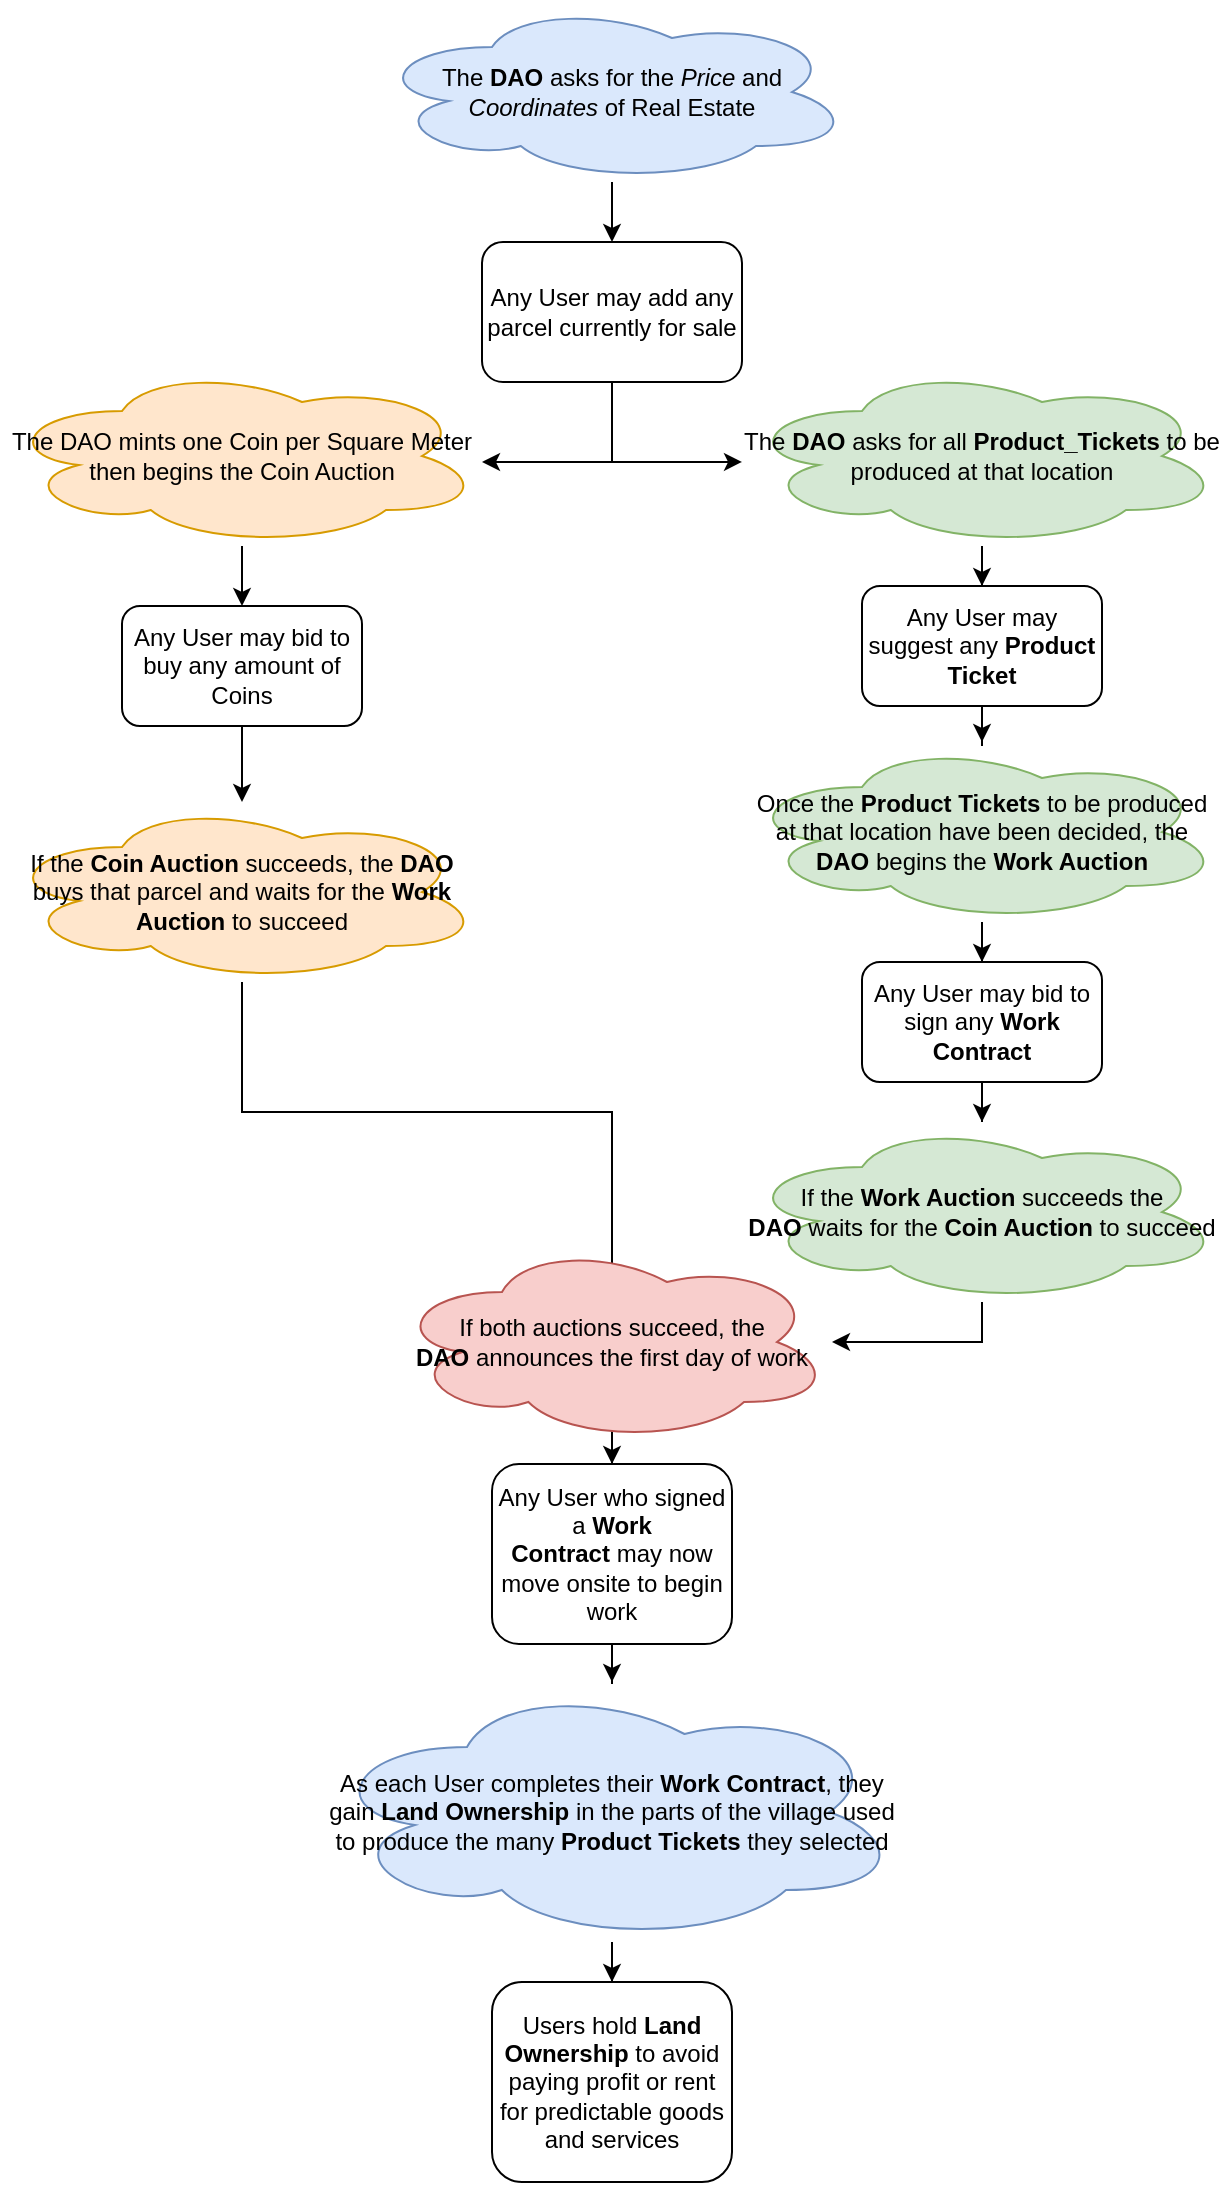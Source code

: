 <mxfile version="21.6.8" type="github">
  <diagram name="Page-1" id="PaV3deoSzFAJCQ9NxTDs">
    <mxGraphModel dx="1222" dy="840" grid="1" gridSize="10" guides="1" tooltips="1" connect="1" arrows="1" fold="1" page="1" pageScale="1" pageWidth="850" pageHeight="1100" math="0" shadow="0">
      <root>
        <mxCell id="0" />
        <mxCell id="1" parent="0" />
        <mxCell id="DCpEQhKYorIqewdbWWzU-35" style="edgeStyle=orthogonalEdgeStyle;rounded=0;orthogonalLoop=1;jettySize=auto;html=1;entryX=1;entryY=0.533;entryDx=0;entryDy=0;entryPerimeter=0;" edge="1" parent="1" source="DCpEQhKYorIqewdbWWzU-1" target="DCpEQhKYorIqewdbWWzU-4">
          <mxGeometry relative="1" as="geometry" />
        </mxCell>
        <mxCell id="DCpEQhKYorIqewdbWWzU-36" style="edgeStyle=orthogonalEdgeStyle;rounded=0;orthogonalLoop=1;jettySize=auto;html=1;entryX=0;entryY=0.533;entryDx=0;entryDy=0;entryPerimeter=0;" edge="1" parent="1" source="DCpEQhKYorIqewdbWWzU-1" target="DCpEQhKYorIqewdbWWzU-20">
          <mxGeometry relative="1" as="geometry" />
        </mxCell>
        <mxCell id="DCpEQhKYorIqewdbWWzU-1" value="Any User may add any parcel currently for sale" style="rounded=1;whiteSpace=wrap;html=1;" vertex="1" parent="1">
          <mxGeometry x="310" y="130" width="130" height="70" as="geometry" />
        </mxCell>
        <mxCell id="DCpEQhKYorIqewdbWWzU-39" value="" style="edgeStyle=orthogonalEdgeStyle;rounded=0;orthogonalLoop=1;jettySize=auto;html=1;" edge="1" parent="1" source="DCpEQhKYorIqewdbWWzU-2" target="DCpEQhKYorIqewdbWWzU-13">
          <mxGeometry relative="1" as="geometry" />
        </mxCell>
        <mxCell id="DCpEQhKYorIqewdbWWzU-2" value="Any User may bid to buy any amount of Coins" style="rounded=1;whiteSpace=wrap;html=1;" vertex="1" parent="1">
          <mxGeometry x="130" y="312" width="120" height="60" as="geometry" />
        </mxCell>
        <mxCell id="DCpEQhKYorIqewdbWWzU-17" value="" style="edgeStyle=orthogonalEdgeStyle;rounded=0;orthogonalLoop=1;jettySize=auto;html=1;" edge="1" parent="1" source="DCpEQhKYorIqewdbWWzU-4" target="DCpEQhKYorIqewdbWWzU-2">
          <mxGeometry relative="1" as="geometry" />
        </mxCell>
        <mxCell id="DCpEQhKYorIqewdbWWzU-4" value="The DAO mints one Coin per Square Meter then begins&amp;nbsp;the Coin Auction" style="ellipse;shape=cloud;whiteSpace=wrap;html=1;fillColor=#ffe6cc;strokeColor=#d79b00;" vertex="1" parent="1">
          <mxGeometry x="70" y="192" width="240" height="90" as="geometry" />
        </mxCell>
        <mxCell id="DCpEQhKYorIqewdbWWzU-50" style="edgeStyle=orthogonalEdgeStyle;rounded=0;orthogonalLoop=1;jettySize=auto;html=1;entryX=0.5;entryY=0.333;entryDx=0;entryDy=0;entryPerimeter=0;" edge="1" parent="1" source="DCpEQhKYorIqewdbWWzU-13" target="DCpEQhKYorIqewdbWWzU-48">
          <mxGeometry relative="1" as="geometry" />
        </mxCell>
        <mxCell id="DCpEQhKYorIqewdbWWzU-13" value="If the &lt;b&gt;Coin Auction&lt;/b&gt; succeeds, the &lt;b&gt;DAO&lt;/b&gt; buys that parcel and waits for the&amp;nbsp;&lt;b&gt;Work Auction&lt;/b&gt;&amp;nbsp;to succeed" style="ellipse;shape=cloud;whiteSpace=wrap;html=1;fillColor=#ffe6cc;strokeColor=#d79b00;" vertex="1" parent="1">
          <mxGeometry x="70" y="410" width="240" height="90" as="geometry" />
        </mxCell>
        <mxCell id="DCpEQhKYorIqewdbWWzU-29" value="" style="edgeStyle=orthogonalEdgeStyle;rounded=0;orthogonalLoop=1;jettySize=auto;html=1;" edge="1" parent="1" source="DCpEQhKYorIqewdbWWzU-20" target="DCpEQhKYorIqewdbWWzU-23">
          <mxGeometry relative="1" as="geometry" />
        </mxCell>
        <mxCell id="DCpEQhKYorIqewdbWWzU-20" value="The &lt;b&gt;DAO&lt;/b&gt;&amp;nbsp;asks for all &lt;b&gt;Product_Tickets&lt;/b&gt;&amp;nbsp;to be produced at that location" style="ellipse;shape=cloud;whiteSpace=wrap;html=1;fillColor=#d5e8d4;strokeColor=#82b366;" vertex="1" parent="1">
          <mxGeometry x="440" y="192" width="240" height="90" as="geometry" />
        </mxCell>
        <mxCell id="DCpEQhKYorIqewdbWWzU-45" value="" style="edgeStyle=orthogonalEdgeStyle;rounded=0;orthogonalLoop=1;jettySize=auto;html=1;" edge="1" parent="1" source="DCpEQhKYorIqewdbWWzU-23" target="DCpEQhKYorIqewdbWWzU-40">
          <mxGeometry relative="1" as="geometry" />
        </mxCell>
        <mxCell id="DCpEQhKYorIqewdbWWzU-23" value="Any User may suggest any &lt;b&gt;Product Ticket&lt;/b&gt;" style="rounded=1;whiteSpace=wrap;html=1;" vertex="1" parent="1">
          <mxGeometry x="500" y="302" width="120" height="60" as="geometry" />
        </mxCell>
        <mxCell id="DCpEQhKYorIqewdbWWzU-44" value="" style="edgeStyle=orthogonalEdgeStyle;rounded=0;orthogonalLoop=1;jettySize=auto;html=1;" edge="1" parent="1" source="DCpEQhKYorIqewdbWWzU-24" target="DCpEQhKYorIqewdbWWzU-41">
          <mxGeometry relative="1" as="geometry" />
        </mxCell>
        <mxCell id="DCpEQhKYorIqewdbWWzU-24" value="Any User may bid to sign any &lt;b&gt;Work Contract&lt;/b&gt;" style="rounded=1;whiteSpace=wrap;html=1;" vertex="1" parent="1">
          <mxGeometry x="500" y="490" width="120" height="60" as="geometry" />
        </mxCell>
        <mxCell id="DCpEQhKYorIqewdbWWzU-34" value="" style="edgeStyle=orthogonalEdgeStyle;rounded=0;orthogonalLoop=1;jettySize=auto;html=1;" edge="1" parent="1" source="DCpEQhKYorIqewdbWWzU-33" target="DCpEQhKYorIqewdbWWzU-1">
          <mxGeometry relative="1" as="geometry" />
        </mxCell>
        <mxCell id="DCpEQhKYorIqewdbWWzU-33" value="The &lt;b&gt;DAO&lt;/b&gt;&amp;nbsp;asks for the &lt;i&gt;Price&lt;/i&gt;&amp;nbsp;and &lt;i&gt;Coordinates&lt;/i&gt;&amp;nbsp;of Real Estate" style="ellipse;shape=cloud;whiteSpace=wrap;html=1;fillColor=#dae8fc;strokeColor=#6c8ebf;" vertex="1" parent="1">
          <mxGeometry x="255" y="10" width="240" height="90" as="geometry" />
        </mxCell>
        <mxCell id="DCpEQhKYorIqewdbWWzU-43" value="" style="edgeStyle=orthogonalEdgeStyle;rounded=0;orthogonalLoop=1;jettySize=auto;html=1;" edge="1" parent="1" source="DCpEQhKYorIqewdbWWzU-40" target="DCpEQhKYorIqewdbWWzU-24">
          <mxGeometry relative="1" as="geometry" />
        </mxCell>
        <mxCell id="DCpEQhKYorIqewdbWWzU-40" value="Once the&amp;nbsp;&lt;b&gt;Product Tickets&lt;/b&gt;&amp;nbsp;to be produced at that location have been decided, the &lt;b&gt;DAO&lt;/b&gt;&amp;nbsp;begins the &lt;b&gt;Work Auction&lt;/b&gt;" style="ellipse;shape=cloud;whiteSpace=wrap;html=1;fillColor=#d5e8d4;strokeColor=#82b366;" vertex="1" parent="1">
          <mxGeometry x="440" y="380" width="240" height="90" as="geometry" />
        </mxCell>
        <mxCell id="DCpEQhKYorIqewdbWWzU-52" style="edgeStyle=orthogonalEdgeStyle;rounded=0;orthogonalLoop=1;jettySize=auto;html=1;entryX=1;entryY=0.5;entryDx=0;entryDy=0;" edge="1" parent="1" source="DCpEQhKYorIqewdbWWzU-41" target="DCpEQhKYorIqewdbWWzU-48">
          <mxGeometry relative="1" as="geometry" />
        </mxCell>
        <mxCell id="DCpEQhKYorIqewdbWWzU-41" value="If the &lt;b&gt;Work Auction&lt;/b&gt;&amp;nbsp;succeeds the &lt;b&gt;DAO&lt;/b&gt;&amp;nbsp;waits for the &lt;b&gt;Coin Auction&lt;/b&gt;&amp;nbsp;to succeed" style="ellipse;shape=cloud;whiteSpace=wrap;html=1;fillColor=#d5e8d4;strokeColor=#82b366;" vertex="1" parent="1">
          <mxGeometry x="440" y="570" width="240" height="90" as="geometry" />
        </mxCell>
        <mxCell id="DCpEQhKYorIqewdbWWzU-57" value="" style="edgeStyle=orthogonalEdgeStyle;rounded=0;orthogonalLoop=1;jettySize=auto;html=1;" edge="1" parent="1" source="DCpEQhKYorIqewdbWWzU-48" target="DCpEQhKYorIqewdbWWzU-56">
          <mxGeometry relative="1" as="geometry" />
        </mxCell>
        <mxCell id="DCpEQhKYorIqewdbWWzU-48" value="If both auctions succeed, the &lt;b&gt;DAO&lt;/b&gt;&amp;nbsp;announces the first day of work" style="rounded=1;whiteSpace=wrap;html=1;shape=cloud;perimeter=ellipsePerimeter;fillColor=#f8cecc;strokeColor=#b85450;" vertex="1" parent="1">
          <mxGeometry x="265" y="630" width="220" height="100" as="geometry" />
        </mxCell>
        <mxCell id="DCpEQhKYorIqewdbWWzU-63" value="" style="edgeStyle=orthogonalEdgeStyle;rounded=0;orthogonalLoop=1;jettySize=auto;html=1;" edge="1" parent="1" source="DCpEQhKYorIqewdbWWzU-56" target="DCpEQhKYorIqewdbWWzU-58">
          <mxGeometry relative="1" as="geometry" />
        </mxCell>
        <mxCell id="DCpEQhKYorIqewdbWWzU-56" value="Any User who signed a&amp;nbsp;&lt;b&gt;Work Contract&lt;/b&gt;&amp;nbsp;may now move onsite to begin work" style="rounded=1;whiteSpace=wrap;html=1;" vertex="1" parent="1">
          <mxGeometry x="315" y="741" width="120" height="90" as="geometry" />
        </mxCell>
        <mxCell id="DCpEQhKYorIqewdbWWzU-62" value="" style="edgeStyle=orthogonalEdgeStyle;rounded=0;orthogonalLoop=1;jettySize=auto;html=1;" edge="1" parent="1" source="DCpEQhKYorIqewdbWWzU-58" target="DCpEQhKYorIqewdbWWzU-61">
          <mxGeometry relative="1" as="geometry" />
        </mxCell>
        <mxCell id="DCpEQhKYorIqewdbWWzU-58" value="As each User completes their&amp;nbsp;&lt;b&gt;Work Contract&lt;/b&gt;, they gain &lt;b&gt;Land Ownership&lt;/b&gt;&amp;nbsp;in the parts of the village used to produce the many&amp;nbsp;&lt;b&gt;Product Tickets&lt;/b&gt;&amp;nbsp;they selected" style="ellipse;shape=cloud;whiteSpace=wrap;html=1;fillColor=#dae8fc;strokeColor=#6c8ebf;" vertex="1" parent="1">
          <mxGeometry x="230" y="850" width="290" height="130" as="geometry" />
        </mxCell>
        <mxCell id="DCpEQhKYorIqewdbWWzU-61" value="Users hold &lt;b&gt;Land Ownership&lt;/b&gt;&amp;nbsp;to avoid paying profit or rent for predictable goods and services" style="rounded=1;whiteSpace=wrap;html=1;" vertex="1" parent="1">
          <mxGeometry x="315" y="1000" width="120" height="100" as="geometry" />
        </mxCell>
      </root>
    </mxGraphModel>
  </diagram>
</mxfile>
